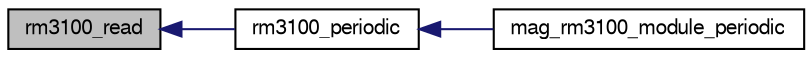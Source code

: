 digraph "rm3100_read"
{
  edge [fontname="FreeSans",fontsize="10",labelfontname="FreeSans",labelfontsize="10"];
  node [fontname="FreeSans",fontsize="10",shape=record];
  rankdir="LR";
  Node1 [label="rm3100_read",height=0.2,width=0.4,color="black", fillcolor="grey75", style="filled", fontcolor="black"];
  Node1 -> Node2 [dir="back",color="midnightblue",fontsize="10",style="solid",fontname="FreeSans"];
  Node2 [label="rm3100_periodic",height=0.2,width=0.4,color="black", fillcolor="white", style="filled",URL="$rm3100_8h.html#a48b6fdb545313349eb5ec5f38b1987c9",tooltip="convenience function: read or start configuration if not already initialized "];
  Node2 -> Node3 [dir="back",color="midnightblue",fontsize="10",style="solid",fontname="FreeSans"];
  Node3 [label="mag_rm3100_module_periodic",height=0.2,width=0.4,color="black", fillcolor="white", style="filled",URL="$mag__rm3100_8h.html#a26ab3fdf595f92d12032e6842bfaef21"];
}
